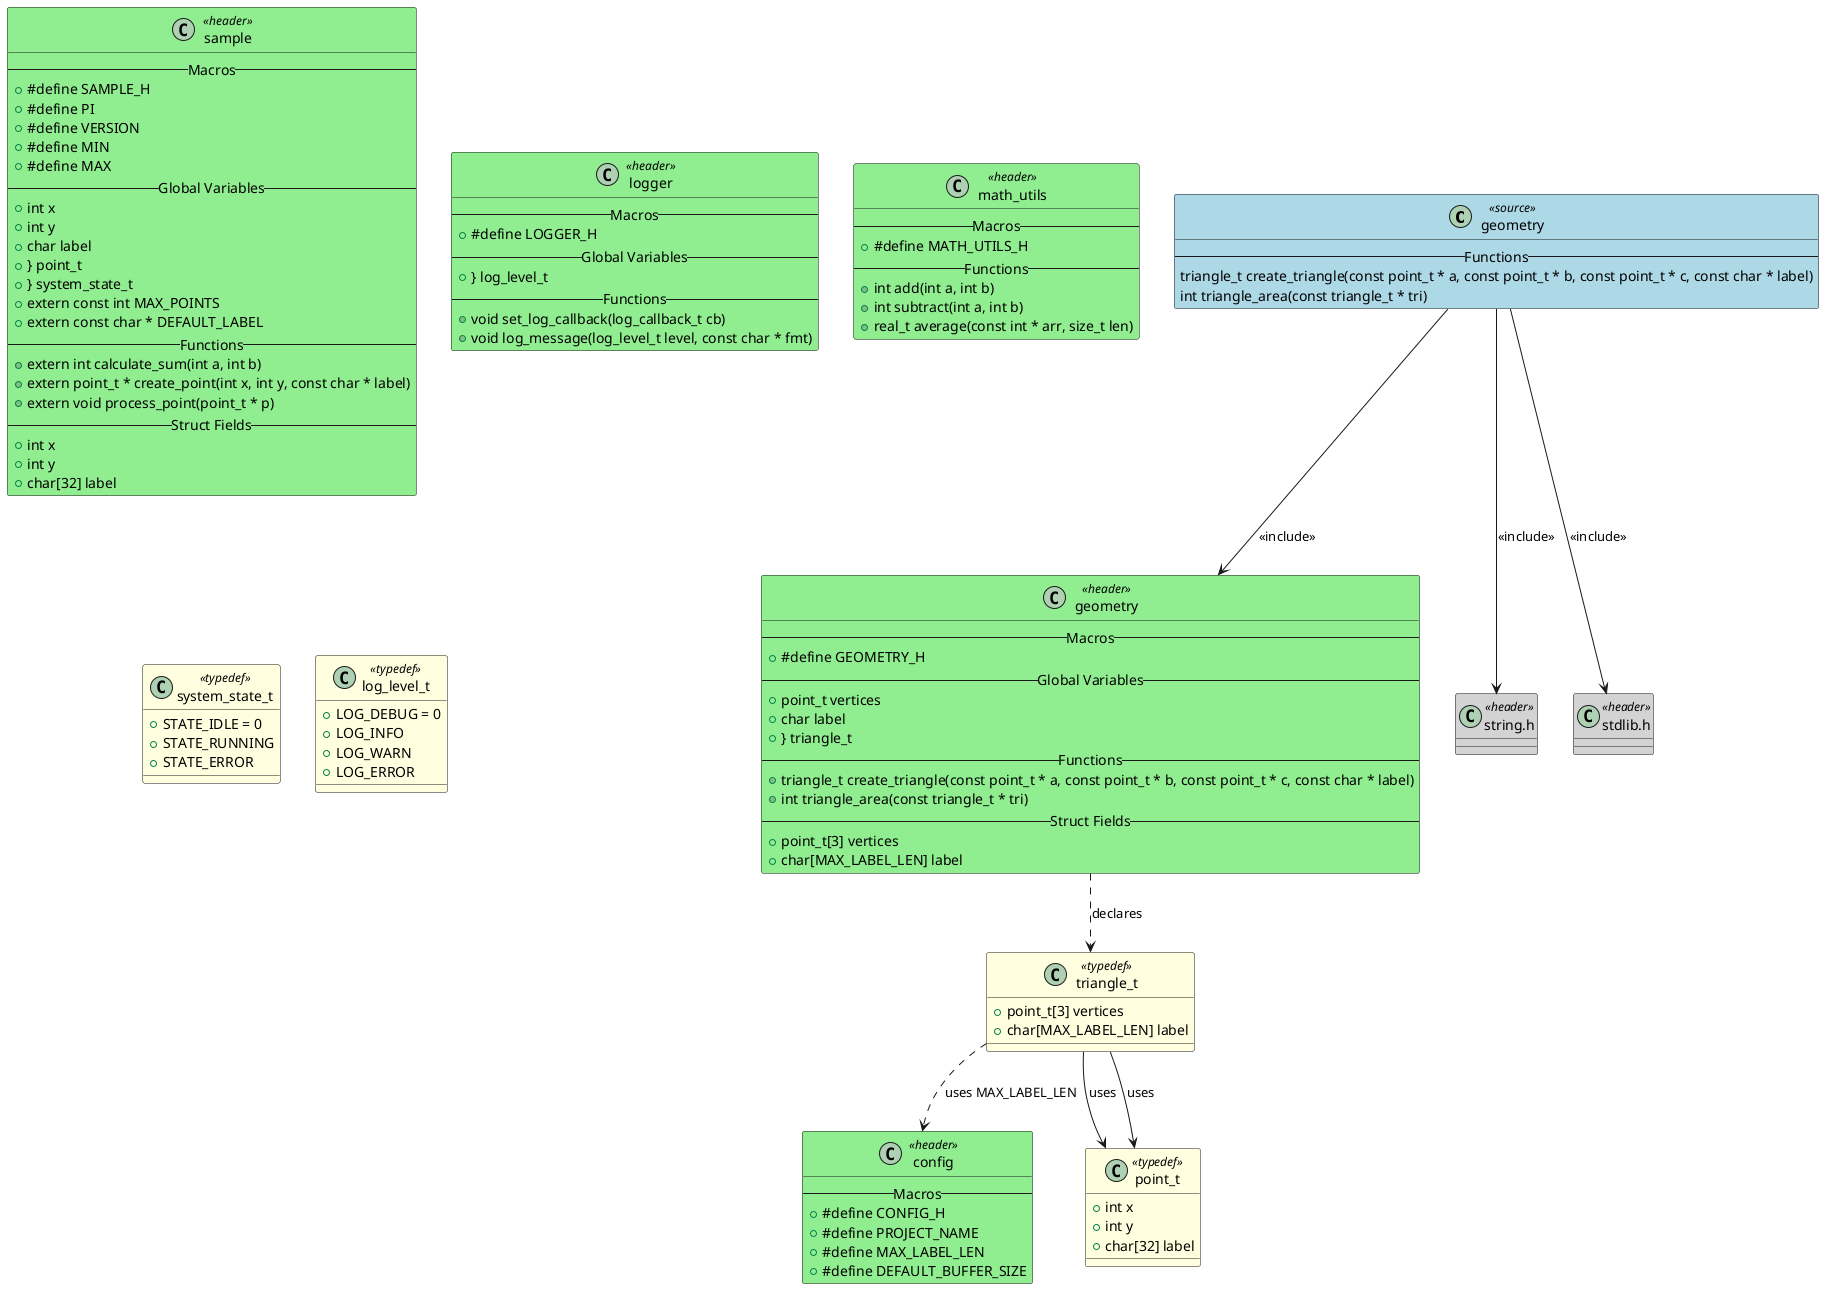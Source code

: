 @startuml geometry

class "geometry" as GEOMETRY <<source>> #LightBlue
{
    -- Functions --
    triangle_t create_triangle(const point_t * a, const point_t * b, const point_t * c, const char * label)
    int triangle_area(const triangle_t * tri)
}

class "geometry" as HEADER_GEOMETRY <<header>> #LightGreen
{
    -- Macros --
    + #define GEOMETRY_H
    -- Global Variables --
    + point_t vertices
    + char label
    + } triangle_t
    -- Functions --
    + triangle_t create_triangle(const point_t * a, const point_t * b, const point_t * c, const char * label)
    + int triangle_area(const triangle_t * tri)
    -- Struct Fields --
    + point_t[3] vertices
    + char[MAX_LABEL_LEN] label
}

class "string.h" as HEADER_STRING_H <<header>> #LightGray
{
}

class "stdlib.h" as HEADER_STDLIB_H <<header>> #LightGray
{
}

class "sample" as HEADER_SAMPLE <<header>> #LightGreen
{
    -- Macros --
    + #define SAMPLE_H
    + #define PI
    + #define VERSION
    + #define MIN
    + #define MAX
    -- Global Variables --
    + int x
    + int y
    + char label
    + } point_t
    + } system_state_t
    + extern const int MAX_POINTS
    + extern const char * DEFAULT_LABEL
    -- Functions --
    + extern int calculate_sum(int a, int b)
    + extern point_t * create_point(int x, int y, const char * label)
    + extern void process_point(point_t * p)
    -- Struct Fields --
    + int x
    + int y
    + char[32] label
}

class "config" as HEADER_CONFIG <<header>> #LightGreen
{
    -- Macros --
    + #define CONFIG_H
    + #define PROJECT_NAME
    + #define MAX_LABEL_LEN
    + #define DEFAULT_BUFFER_SIZE
}

class "logger" as HEADER_LOGGER <<header>> #LightGreen
{
    -- Macros --
    + #define LOGGER_H
    -- Global Variables --
    + } log_level_t
    -- Functions --
    + void set_log_callback(log_callback_t cb)
    + void log_message(log_level_t level, const char * fmt)
}

class "math_utils" as HEADER_MATH_UTILS <<header>> #LightGreen
{
    -- Macros --
    + #define MATH_UTILS_H
    -- Functions --
    + int add(int a, int b)
    + int subtract(int a, int b)
    + real_t average(const int * arr, size_t len)
}

class "triangle_t" as TYPEDEF_TRIANGLE_T <<typedef>> #LightYellow
{
    + point_t[3] vertices
    + char[MAX_LABEL_LEN] label
}

class "point_t" as TYPEDEF_POINT_T <<typedef>> #LightYellow
{
    + int x
    + int y
    + char[32] label
}

class "system_state_t" as TYPEDEF_SYSTEM_STATE_T <<typedef>> #LightYellow
{
    + STATE_IDLE = 0
    + STATE_RUNNING
    + STATE_ERROR
}

class "log_level_t" as TYPEDEF_LOG_LEVEL_T <<typedef>> #LightYellow
{
    + LOG_DEBUG = 0
    + LOG_INFO
    + LOG_WARN
    + LOG_ERROR
}

GEOMETRY --> HEADER_GEOMETRY : <<include>>
GEOMETRY --> HEADER_STRING_H : <<include>>
GEOMETRY --> HEADER_STDLIB_H : <<include>>
HEADER_GEOMETRY ..> TYPEDEF_TRIANGLE_T : declares
TYPEDEF_TRIANGLE_T --> TYPEDEF_POINT_T : uses
TYPEDEF_TRIANGLE_T --> TYPEDEF_POINT_T : uses
TYPEDEF_TRIANGLE_T ..> HEADER_CONFIG : uses MAX_LABEL_LEN

@enduml